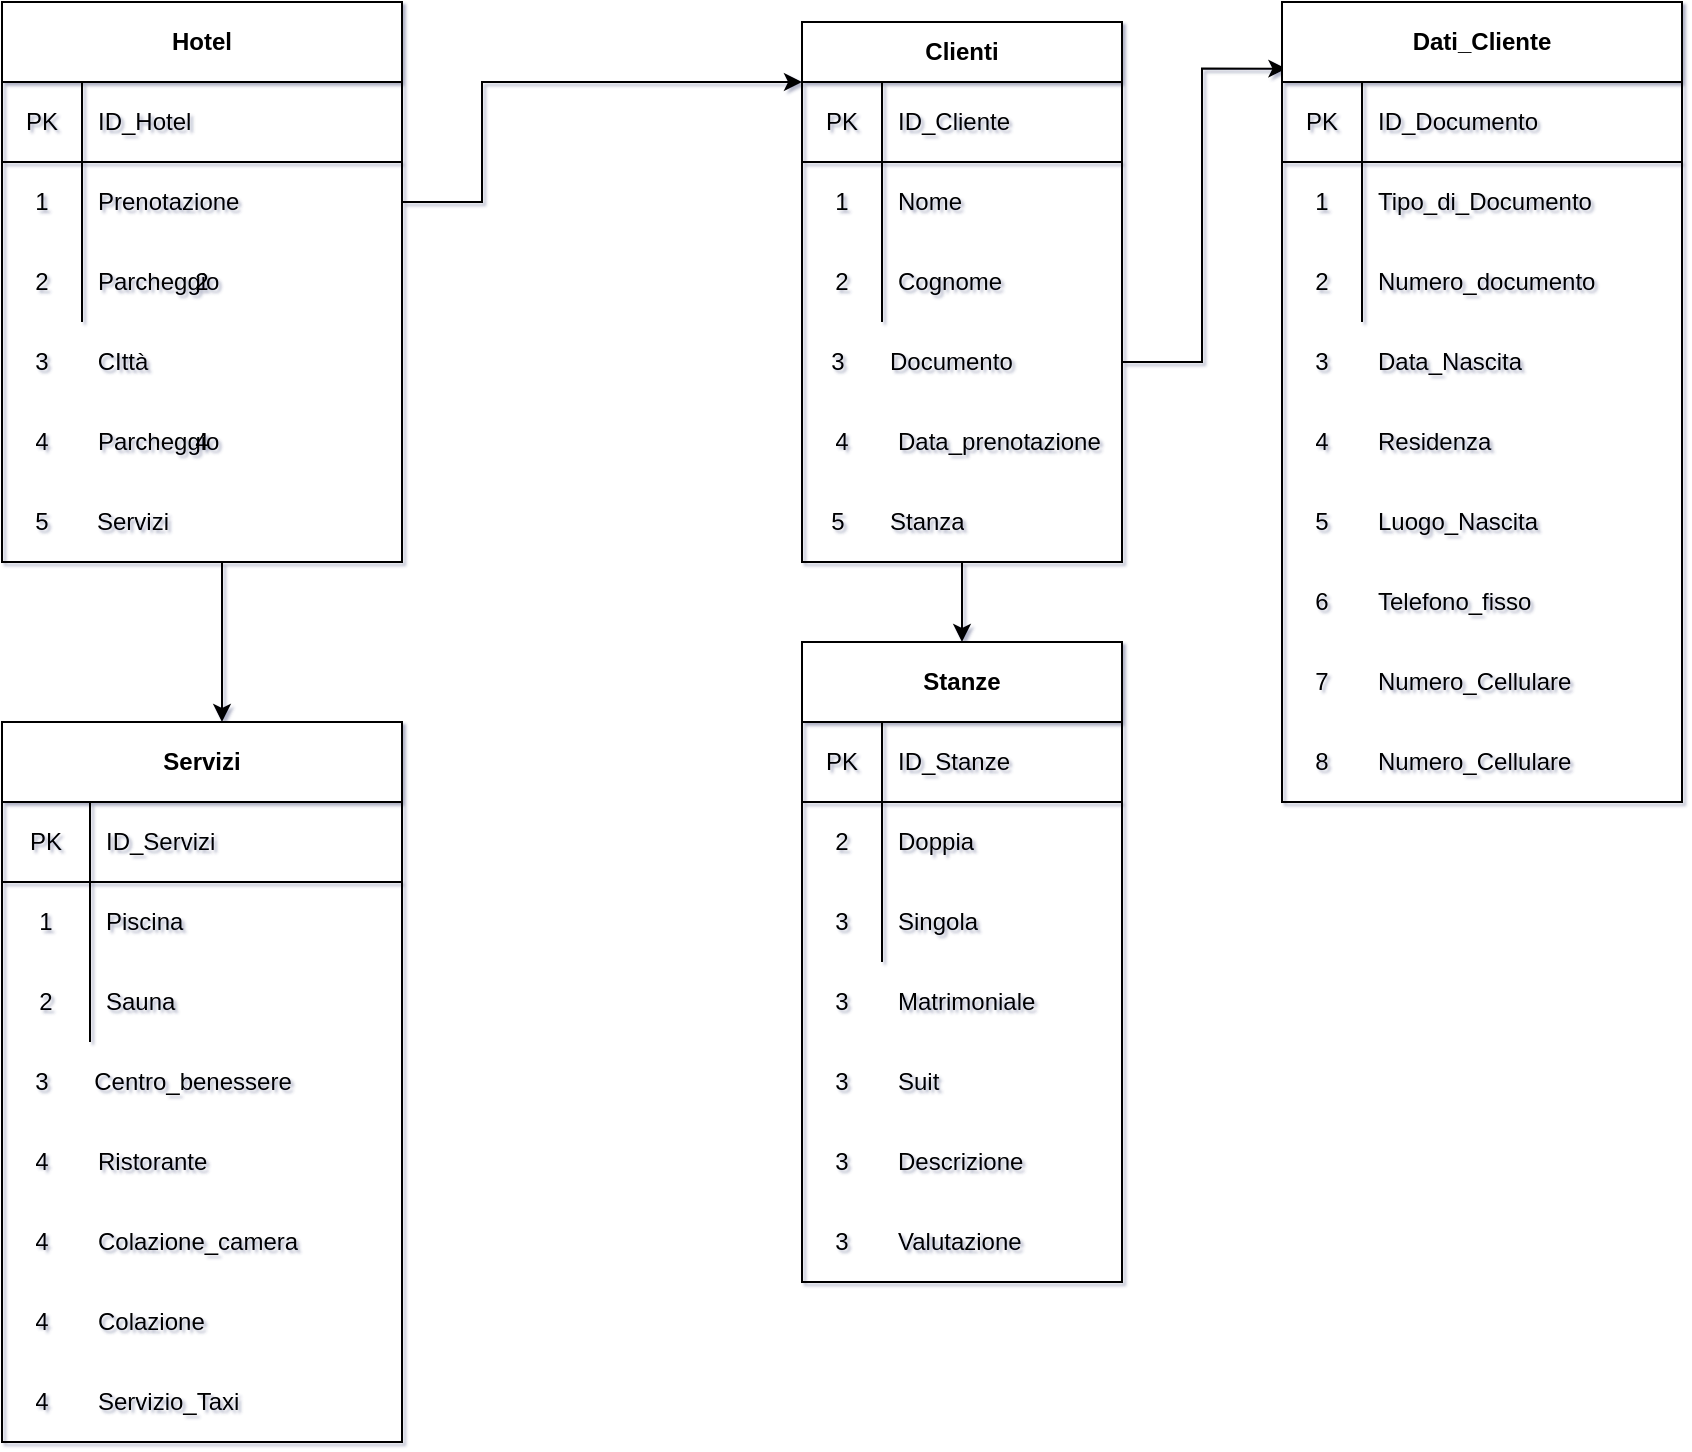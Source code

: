 <mxfile version="13.10.0" type="embed">
    <diagram id="qyWdhq8MdHMTjHfkWMbM" name="Page-1">
        <mxGraphModel dx="734" dy="437" grid="1" gridSize="10" guides="1" tooltips="1" connect="1" arrows="1" fold="1" page="1" pageScale="1" pageWidth="827" pageHeight="1169" background="none" math="0" shadow="1">
            <root>
                <mxCell id="0"/>
                <mxCell id="1" parent="0"/>
                <mxCell id="37" value="" style="shape=partialRectangle;html=1;whiteSpace=wrap;collapsible=0;dropTarget=0;pointerEvents=0;fillColor=none;top=0;left=0;bottom=0;right=0;points=[[0,0.5],[1,0.5]];portConstraint=eastwest;" parent="1" vertex="1">
                    <mxGeometry x="40" y="240" width="200" height="40" as="geometry"/>
                </mxCell>
                <mxCell id="38" value="3" style="shape=partialRectangle;html=1;whiteSpace=wrap;connectable=0;fillColor=none;top=0;left=0;bottom=0;right=0;overflow=hidden;" parent="37" vertex="1">
                    <mxGeometry width="40" height="40" as="geometry"/>
                </mxCell>
                <mxCell id="40" value="" style="shape=partialRectangle;html=1;whiteSpace=wrap;collapsible=0;dropTarget=0;pointerEvents=0;fillColor=none;top=0;left=0;bottom=0;right=0;points=[[0,0.5],[1,0.5]];portConstraint=eastwest;" parent="1" vertex="1">
                    <mxGeometry x="40" y="320" width="200" height="40" as="geometry"/>
                </mxCell>
                <mxCell id="41" value="5" style="shape=partialRectangle;html=1;whiteSpace=wrap;connectable=0;fillColor=none;top=0;left=0;bottom=0;right=0;overflow=hidden;" parent="40" vertex="1">
                    <mxGeometry width="40" height="40" as="geometry"/>
                </mxCell>
                <mxCell id="43" value="" style="shape=partialRectangle;html=1;whiteSpace=wrap;collapsible=0;dropTarget=0;pointerEvents=0;fillColor=none;top=0;left=0;bottom=0;right=0;points=[[0,0.5],[1,0.5]];portConstraint=eastwest;" parent="1" vertex="1">
                    <mxGeometry x="40" y="360" width="200" height="40" as="geometry"/>
                </mxCell>
                <mxCell id="44" value="" style="shape=partialRectangle;html=1;whiteSpace=wrap;connectable=0;fillColor=none;top=0;left=0;bottom=0;right=0;overflow=hidden;" parent="43" vertex="1">
                    <mxGeometry width="40" height="40" as="geometry"/>
                </mxCell>
                <mxCell id="46" value="" style="shape=partialRectangle;html=1;whiteSpace=wrap;collapsible=0;dropTarget=0;pointerEvents=0;fillColor=none;top=0;left=0;bottom=0;right=0;points=[[0,0.5],[1,0.5]];portConstraint=eastwest;" parent="1" vertex="1">
                    <mxGeometry x="40" y="400" width="200" height="40" as="geometry"/>
                </mxCell>
                <mxCell id="47" value="" style="shape=partialRectangle;html=1;whiteSpace=wrap;connectable=0;fillColor=none;top=0;left=0;bottom=0;right=0;overflow=hidden;" parent="46" vertex="1">
                    <mxGeometry width="40" height="40" as="geometry"/>
                </mxCell>
                <mxCell id="49" value="" style="shape=partialRectangle;html=1;whiteSpace=wrap;collapsible=0;dropTarget=0;pointerEvents=0;fillColor=none;top=0;left=0;bottom=0;right=0;points=[[0,0.5],[1,0.5]];portConstraint=eastwest;" parent="1" vertex="1">
                    <mxGeometry x="40" y="520" width="200" height="40" as="geometry"/>
                </mxCell>
                <mxCell id="50" value="" style="shape=partialRectangle;html=1;whiteSpace=wrap;connectable=0;fillColor=none;top=0;left=0;bottom=0;right=0;overflow=hidden;" parent="49" vertex="1">
                    <mxGeometry width="40" height="40" as="geometry"/>
                </mxCell>
                <mxCell id="52" value="" style="shape=partialRectangle;html=1;whiteSpace=wrap;collapsible=0;dropTarget=0;pointerEvents=0;fillColor=none;top=0;left=0;bottom=0;right=0;points=[[0,0.5],[1,0.5]];portConstraint=eastwest;" parent="1" vertex="1">
                    <mxGeometry x="40" y="480" width="200" height="40" as="geometry"/>
                </mxCell>
                <mxCell id="53" value="" style="shape=partialRectangle;html=1;whiteSpace=wrap;connectable=0;fillColor=none;top=0;left=0;bottom=0;right=0;overflow=hidden;" parent="52" vertex="1">
                    <mxGeometry width="40" height="40" as="geometry"/>
                </mxCell>
                <mxCell id="54" value="" style="shape=partialRectangle;html=1;whiteSpace=wrap;connectable=0;fillColor=none;top=0;left=0;bottom=0;right=0;align=left;spacingLeft=6;overflow=hidden;" parent="52" vertex="1">
                    <mxGeometry x="40" width="160" height="40" as="geometry"/>
                </mxCell>
                <mxCell id="55" value="" style="shape=partialRectangle;html=1;whiteSpace=wrap;collapsible=0;dropTarget=0;pointerEvents=0;fillColor=none;top=0;left=0;bottom=0;right=0;points=[[0,0.5],[1,0.5]];portConstraint=eastwest;" parent="1" vertex="1">
                    <mxGeometry x="40" y="440" width="200" height="40" as="geometry"/>
                </mxCell>
                <mxCell id="56" value="" style="shape=partialRectangle;html=1;whiteSpace=wrap;connectable=0;fillColor=none;top=0;left=0;bottom=0;right=0;overflow=hidden;" parent="55" vertex="1">
                    <mxGeometry width="40" height="40" as="geometry"/>
                </mxCell>
                <mxCell id="279" value="Hotel" style="shape=table;html=1;whiteSpace=wrap;startSize=40;container=1;collapsible=0;childLayout=tableLayout;fixedRows=1;rowLines=0;fontStyle=1;align=center;" vertex="1" parent="1">
                    <mxGeometry x="40" y="80" width="200" height="280" as="geometry"/>
                </mxCell>
                <mxCell id="280" value="" style="shape=partialRectangle;html=1;whiteSpace=wrap;collapsible=0;dropTarget=0;pointerEvents=0;fillColor=none;top=0;left=0;bottom=1;right=0;points=[[0,0.5],[1,0.5]];portConstraint=eastwest;" vertex="1" parent="279">
                    <mxGeometry y="40" width="200" height="40" as="geometry"/>
                </mxCell>
                <mxCell id="281" value="PK" style="shape=partialRectangle;html=1;whiteSpace=wrap;connectable=0;fillColor=none;top=0;left=0;bottom=0;right=0;overflow=hidden;" vertex="1" parent="280">
                    <mxGeometry width="40" height="40" as="geometry"/>
                </mxCell>
                <mxCell id="282" value="ID_Hotel" style="shape=partialRectangle;html=1;whiteSpace=wrap;connectable=0;fillColor=none;top=0;left=0;bottom=0;right=0;align=left;spacingLeft=6;overflow=hidden;" vertex="1" parent="280">
                    <mxGeometry x="40" width="160" height="40" as="geometry"/>
                </mxCell>
                <mxCell id="283" value="" style="shape=partialRectangle;html=1;whiteSpace=wrap;collapsible=0;dropTarget=0;pointerEvents=0;fillColor=none;top=0;left=0;bottom=0;right=0;points=[[0,0.5],[1,0.5]];portConstraint=eastwest;" vertex="1" parent="279">
                    <mxGeometry y="80" width="200" height="40" as="geometry"/>
                </mxCell>
                <mxCell id="284" value="1" style="shape=partialRectangle;html=1;whiteSpace=wrap;connectable=0;fillColor=none;top=0;left=0;bottom=0;right=0;overflow=hidden;" vertex="1" parent="283">
                    <mxGeometry width="40" height="40" as="geometry"/>
                </mxCell>
                <mxCell id="285" value="Prenotazione" style="shape=partialRectangle;html=1;whiteSpace=wrap;connectable=0;fillColor=none;top=0;left=0;bottom=0;right=0;align=left;spacingLeft=6;overflow=hidden;" vertex="1" parent="283">
                    <mxGeometry x="40" width="160" height="40" as="geometry"/>
                </mxCell>
                <mxCell id="286" value="" style="shape=partialRectangle;html=1;whiteSpace=wrap;collapsible=0;dropTarget=0;pointerEvents=0;fillColor=none;top=0;left=0;bottom=0;right=0;points=[[0,0.5],[1,0.5]];portConstraint=eastwest;" vertex="1" parent="279">
                    <mxGeometry y="120" width="200" height="40" as="geometry"/>
                </mxCell>
                <mxCell id="287" value="" style="shape=partialRectangle;html=1;whiteSpace=wrap;connectable=0;fillColor=none;top=0;left=0;bottom=0;right=0;overflow=hidden;" vertex="1" parent="286">
                    <mxGeometry width="40" height="40" as="geometry"/>
                </mxCell>
                <mxCell id="288" value="" style="shape=partialRectangle;html=1;whiteSpace=wrap;connectable=0;fillColor=none;top=0;left=0;bottom=0;right=0;align=left;spacingLeft=6;overflow=hidden;" vertex="1" parent="286">
                    <mxGeometry x="40" width="160" height="40" as="geometry"/>
                </mxCell>
                <mxCell id="291" value="2" style="shape=partialRectangle;html=1;whiteSpace=wrap;collapsible=0;dropTarget=0;pointerEvents=0;fillColor=none;top=0;left=0;bottom=0;right=0;points=[[0,0.5],[1,0.5]];portConstraint=eastwest;" vertex="1" parent="1">
                    <mxGeometry x="40" y="200" width="200" height="40" as="geometry"/>
                </mxCell>
                <mxCell id="292" value="2" style="shape=partialRectangle;html=1;whiteSpace=wrap;connectable=0;fillColor=none;top=0;left=0;bottom=0;right=0;overflow=hidden;" vertex="1" parent="291">
                    <mxGeometry width="40" height="40" as="geometry"/>
                </mxCell>
                <mxCell id="293" value="Parcheggio" style="shape=partialRectangle;html=1;whiteSpace=wrap;connectable=0;fillColor=none;top=0;left=0;bottom=0;right=0;align=left;spacingLeft=6;overflow=hidden;" vertex="1" parent="291">
                    <mxGeometry x="40" width="160" height="40" as="geometry"/>
                </mxCell>
                <mxCell id="294" value="CIttà" style="text;html=1;align=center;verticalAlign=middle;resizable=0;points=[];autosize=1;" vertex="1" parent="1">
                    <mxGeometry x="80" y="250" width="40" height="20" as="geometry"/>
                </mxCell>
                <mxCell id="299" style="edgeStyle=orthogonalEdgeStyle;rounded=0;orthogonalLoop=1;jettySize=auto;html=1;exitX=1;exitY=0.5;exitDx=0;exitDy=0;" edge="1" parent="1" source="283">
                    <mxGeometry relative="1" as="geometry">
                        <mxPoint x="440" y="120" as="targetPoint"/>
                        <Array as="points">
                            <mxPoint x="280" y="180"/>
                            <mxPoint x="280" y="120"/>
                            <mxPoint x="440" y="120"/>
                        </Array>
                    </mxGeometry>
                </mxCell>
                <mxCell id="320" style="edgeStyle=orthogonalEdgeStyle;rounded=0;orthogonalLoop=1;jettySize=auto;html=1;" edge="1" parent="1" source="300" target="321">
                    <mxGeometry relative="1" as="geometry">
                        <mxPoint x="530" y="440" as="targetPoint"/>
                        <Array as="points">
                            <mxPoint x="520" y="390"/>
                            <mxPoint x="520" y="390"/>
                        </Array>
                    </mxGeometry>
                </mxCell>
                <mxCell id="300" value="Clienti" style="shape=table;html=1;whiteSpace=wrap;startSize=30;container=1;collapsible=0;childLayout=tableLayout;fixedRows=1;rowLines=0;fontStyle=1;align=center;" vertex="1" parent="1">
                    <mxGeometry x="440" y="90" width="160" height="270" as="geometry"/>
                </mxCell>
                <mxCell id="301" value="" style="shape=partialRectangle;html=1;whiteSpace=wrap;collapsible=0;dropTarget=0;pointerEvents=0;fillColor=none;top=0;left=0;bottom=1;right=0;points=[[0,0.5],[1,0.5]];portConstraint=eastwest;" vertex="1" parent="300">
                    <mxGeometry y="30" width="160" height="40" as="geometry"/>
                </mxCell>
                <mxCell id="302" value="PK" style="shape=partialRectangle;html=1;whiteSpace=wrap;connectable=0;fillColor=none;top=0;left=0;bottom=0;right=0;overflow=hidden;" vertex="1" parent="301">
                    <mxGeometry width="40" height="40" as="geometry"/>
                </mxCell>
                <mxCell id="303" value="ID_Cliente" style="shape=partialRectangle;html=1;whiteSpace=wrap;connectable=0;fillColor=none;top=0;left=0;bottom=0;right=0;align=left;spacingLeft=6;overflow=hidden;" vertex="1" parent="301">
                    <mxGeometry x="40" width="120" height="40" as="geometry"/>
                </mxCell>
                <mxCell id="304" value="" style="shape=partialRectangle;html=1;whiteSpace=wrap;collapsible=0;dropTarget=0;pointerEvents=0;fillColor=none;top=0;left=0;bottom=0;right=0;points=[[0,0.5],[1,0.5]];portConstraint=eastwest;" vertex="1" parent="300">
                    <mxGeometry y="70" width="160" height="40" as="geometry"/>
                </mxCell>
                <mxCell id="305" value="1" style="shape=partialRectangle;html=1;whiteSpace=wrap;connectable=0;fillColor=none;top=0;left=0;bottom=0;right=0;overflow=hidden;" vertex="1" parent="304">
                    <mxGeometry width="40" height="40" as="geometry"/>
                </mxCell>
                <mxCell id="306" value="Nome" style="shape=partialRectangle;html=1;whiteSpace=wrap;connectable=0;fillColor=none;top=0;left=0;bottom=0;right=0;align=left;spacingLeft=6;overflow=hidden;" vertex="1" parent="304">
                    <mxGeometry x="40" width="120" height="40" as="geometry"/>
                </mxCell>
                <mxCell id="307" value="" style="shape=partialRectangle;html=1;whiteSpace=wrap;collapsible=0;dropTarget=0;pointerEvents=0;fillColor=none;top=0;left=0;bottom=0;right=0;points=[[0,0.5],[1,0.5]];portConstraint=eastwest;" vertex="1" parent="300">
                    <mxGeometry y="110" width="160" height="40" as="geometry"/>
                </mxCell>
                <mxCell id="308" value="2" style="shape=partialRectangle;html=1;whiteSpace=wrap;connectable=0;fillColor=none;top=0;left=0;bottom=0;right=0;overflow=hidden;" vertex="1" parent="307">
                    <mxGeometry width="40" height="40" as="geometry"/>
                </mxCell>
                <mxCell id="309" value="Cognome" style="shape=partialRectangle;html=1;whiteSpace=wrap;connectable=0;fillColor=none;top=0;left=0;bottom=0;right=0;align=left;spacingLeft=6;overflow=hidden;" vertex="1" parent="307">
                    <mxGeometry x="40" width="120" height="40" as="geometry"/>
                </mxCell>
                <mxCell id="314" value="" style="shape=partialRectangle;html=1;whiteSpace=wrap;collapsible=0;dropTarget=0;pointerEvents=0;fillColor=none;top=0;left=0;bottom=0;right=0;points=[[0,0.5],[1,0.5]];portConstraint=eastwest;" vertex="1" parent="1">
                    <mxGeometry x="440" y="320" width="160" height="40" as="geometry"/>
                </mxCell>
                <mxCell id="315" value="5" style="shape=partialRectangle;html=1;whiteSpace=wrap;connectable=0;fillColor=none;top=0;left=0;bottom=0;right=0;overflow=hidden;" vertex="1" parent="314">
                    <mxGeometry width="35.556" height="40" as="geometry"/>
                </mxCell>
                <mxCell id="316" value="Stanza" style="shape=partialRectangle;html=1;whiteSpace=wrap;connectable=0;fillColor=none;top=0;left=0;bottom=0;right=0;align=left;spacingLeft=6;overflow=hidden;" vertex="1" parent="314">
                    <mxGeometry x="35.556" width="124.444" height="40" as="geometry"/>
                </mxCell>
                <mxCell id="398" style="edgeStyle=orthogonalEdgeStyle;rounded=0;orthogonalLoop=1;jettySize=auto;html=1;entryX=0.011;entryY=-0.167;entryDx=0;entryDy=0;entryPerimeter=0;" edge="1" parent="1" source="317" target="400">
                    <mxGeometry relative="1" as="geometry">
                        <mxPoint x="640" y="110" as="targetPoint"/>
                    </mxGeometry>
                </mxCell>
                <mxCell id="317" value="" style="shape=partialRectangle;html=1;whiteSpace=wrap;collapsible=0;dropTarget=0;pointerEvents=0;fillColor=none;top=0;left=0;bottom=0;right=0;points=[[0,0.5],[1,0.5]];portConstraint=eastwest;" vertex="1" parent="1">
                    <mxGeometry x="440" y="240" width="160" height="40" as="geometry"/>
                </mxCell>
                <mxCell id="318" value="3" style="shape=partialRectangle;html=1;whiteSpace=wrap;connectable=0;fillColor=none;top=0;left=0;bottom=0;right=0;overflow=hidden;" vertex="1" parent="317">
                    <mxGeometry width="35.556" height="40" as="geometry"/>
                </mxCell>
                <mxCell id="319" value="Documento" style="shape=partialRectangle;html=1;whiteSpace=wrap;connectable=0;fillColor=none;top=0;left=0;bottom=0;right=0;align=left;spacingLeft=6;overflow=hidden;" vertex="1" parent="317">
                    <mxGeometry x="35.556" width="124.444" height="40" as="geometry"/>
                </mxCell>
                <mxCell id="321" value="Stanze" style="shape=table;html=1;whiteSpace=wrap;startSize=40;container=1;collapsible=0;childLayout=tableLayout;fixedRows=1;rowLines=0;fontStyle=1;align=center;" vertex="1" parent="1">
                    <mxGeometry x="440" y="400" width="160" height="320" as="geometry"/>
                </mxCell>
                <mxCell id="322" value="" style="shape=partialRectangle;html=1;whiteSpace=wrap;collapsible=0;dropTarget=0;pointerEvents=0;fillColor=none;top=0;left=0;bottom=1;right=0;points=[[0,0.5],[1,0.5]];portConstraint=eastwest;" vertex="1" parent="321">
                    <mxGeometry y="40" width="160" height="40" as="geometry"/>
                </mxCell>
                <mxCell id="323" value="PK" style="shape=partialRectangle;html=1;whiteSpace=wrap;connectable=0;fillColor=none;top=0;left=0;bottom=0;right=0;overflow=hidden;" vertex="1" parent="322">
                    <mxGeometry width="40" height="40" as="geometry"/>
                </mxCell>
                <mxCell id="324" value="ID_Stanze" style="shape=partialRectangle;html=1;whiteSpace=wrap;connectable=0;fillColor=none;top=0;left=0;bottom=0;right=0;align=left;spacingLeft=6;overflow=hidden;" vertex="1" parent="322">
                    <mxGeometry x="40" width="120" height="40" as="geometry"/>
                </mxCell>
                <mxCell id="325" value="" style="shape=partialRectangle;html=1;whiteSpace=wrap;collapsible=0;dropTarget=0;pointerEvents=0;fillColor=none;top=0;left=0;bottom=0;right=0;points=[[0,0.5],[1,0.5]];portConstraint=eastwest;" vertex="1" parent="321">
                    <mxGeometry y="80" width="160" height="40" as="geometry"/>
                </mxCell>
                <mxCell id="326" value="2" style="shape=partialRectangle;html=1;whiteSpace=wrap;connectable=0;fillColor=none;top=0;left=0;bottom=0;right=0;overflow=hidden;" vertex="1" parent="325">
                    <mxGeometry width="40" height="40" as="geometry"/>
                </mxCell>
                <mxCell id="327" value="Doppia" style="shape=partialRectangle;html=1;whiteSpace=wrap;connectable=0;fillColor=none;top=0;left=0;bottom=0;right=0;align=left;spacingLeft=6;overflow=hidden;" vertex="1" parent="325">
                    <mxGeometry x="40" width="120" height="40" as="geometry"/>
                </mxCell>
                <mxCell id="328" value="" style="shape=partialRectangle;html=1;whiteSpace=wrap;collapsible=0;dropTarget=0;pointerEvents=0;fillColor=none;top=0;left=0;bottom=0;right=0;points=[[0,0.5],[1,0.5]];portConstraint=eastwest;" vertex="1" parent="321">
                    <mxGeometry y="120" width="160" height="40" as="geometry"/>
                </mxCell>
                <mxCell id="329" value="3" style="shape=partialRectangle;html=1;whiteSpace=wrap;connectable=0;fillColor=none;top=0;left=0;bottom=0;right=0;overflow=hidden;" vertex="1" parent="328">
                    <mxGeometry width="40" height="40" as="geometry"/>
                </mxCell>
                <mxCell id="330" value="Singola" style="shape=partialRectangle;html=1;whiteSpace=wrap;connectable=0;fillColor=none;top=0;left=0;bottom=0;right=0;align=left;spacingLeft=6;overflow=hidden;" vertex="1" parent="328">
                    <mxGeometry x="40" width="120" height="40" as="geometry"/>
                </mxCell>
                <mxCell id="331" value="" style="shape=partialRectangle;html=1;whiteSpace=wrap;collapsible=0;dropTarget=0;pointerEvents=0;fillColor=none;top=0;left=0;bottom=0;right=0;points=[[0,0.5],[1,0.5]];portConstraint=eastwest;" vertex="1" parent="1">
                    <mxGeometry x="440" y="280" width="160" height="40" as="geometry"/>
                </mxCell>
                <mxCell id="332" value="4" style="shape=partialRectangle;html=1;whiteSpace=wrap;connectable=0;fillColor=none;top=0;left=0;bottom=0;right=0;overflow=hidden;" vertex="1" parent="331">
                    <mxGeometry width="40" height="40" as="geometry"/>
                </mxCell>
                <mxCell id="333" value="Data_prenotazione" style="shape=partialRectangle;html=1;whiteSpace=wrap;connectable=0;fillColor=none;top=0;left=0;bottom=0;right=0;align=left;spacingLeft=6;overflow=hidden;" vertex="1" parent="331">
                    <mxGeometry x="40" width="120" height="40" as="geometry"/>
                </mxCell>
                <mxCell id="335" value="" style="shape=partialRectangle;html=1;whiteSpace=wrap;collapsible=0;dropTarget=0;pointerEvents=0;fillColor=none;top=0;left=0;bottom=0;right=0;points=[[0,0.5],[1,0.5]];portConstraint=eastwest;" vertex="1" parent="1">
                    <mxGeometry x="440" y="680" width="160" height="40" as="geometry"/>
                </mxCell>
                <mxCell id="336" value="3" style="shape=partialRectangle;html=1;whiteSpace=wrap;connectable=0;fillColor=none;top=0;left=0;bottom=0;right=0;overflow=hidden;" vertex="1" parent="335">
                    <mxGeometry width="40" height="40" as="geometry"/>
                </mxCell>
                <mxCell id="337" value="Valutazione" style="shape=partialRectangle;html=1;whiteSpace=wrap;connectable=0;fillColor=none;top=0;left=0;bottom=0;right=0;align=left;spacingLeft=6;overflow=hidden;" vertex="1" parent="335">
                    <mxGeometry x="40" width="120" height="40" as="geometry"/>
                </mxCell>
                <mxCell id="338" value="" style="shape=partialRectangle;html=1;whiteSpace=wrap;collapsible=0;dropTarget=0;pointerEvents=0;fillColor=none;top=0;left=0;bottom=0;right=0;points=[[0,0.5],[1,0.5]];portConstraint=eastwest;" vertex="1" parent="1">
                    <mxGeometry x="440" y="640" width="160" height="40" as="geometry"/>
                </mxCell>
                <mxCell id="339" value="3" style="shape=partialRectangle;html=1;whiteSpace=wrap;connectable=0;fillColor=none;top=0;left=0;bottom=0;right=0;overflow=hidden;" vertex="1" parent="338">
                    <mxGeometry width="40" height="40" as="geometry"/>
                </mxCell>
                <mxCell id="340" value="Descrizione" style="shape=partialRectangle;html=1;whiteSpace=wrap;connectable=0;fillColor=none;top=0;left=0;bottom=0;right=0;align=left;spacingLeft=6;overflow=hidden;" vertex="1" parent="338">
                    <mxGeometry x="40" width="120" height="40" as="geometry"/>
                </mxCell>
                <mxCell id="341" value="" style="shape=partialRectangle;html=1;whiteSpace=wrap;collapsible=0;dropTarget=0;pointerEvents=0;fillColor=none;top=0;left=0;bottom=0;right=0;points=[[0,0.5],[1,0.5]];portConstraint=eastwest;" vertex="1" parent="1">
                    <mxGeometry x="440" y="600" width="160" height="40" as="geometry"/>
                </mxCell>
                <mxCell id="342" value="3" style="shape=partialRectangle;html=1;whiteSpace=wrap;connectable=0;fillColor=none;top=0;left=0;bottom=0;right=0;overflow=hidden;" vertex="1" parent="341">
                    <mxGeometry width="40" height="40" as="geometry"/>
                </mxCell>
                <mxCell id="343" value="Suit" style="shape=partialRectangle;html=1;whiteSpace=wrap;connectable=0;fillColor=none;top=0;left=0;bottom=0;right=0;align=left;spacingLeft=6;overflow=hidden;" vertex="1" parent="341">
                    <mxGeometry x="40" width="120" height="40" as="geometry"/>
                </mxCell>
                <mxCell id="344" value="" style="shape=partialRectangle;html=1;whiteSpace=wrap;collapsible=0;dropTarget=0;pointerEvents=0;fillColor=none;top=0;left=0;bottom=0;right=0;points=[[0,0.5],[1,0.5]];portConstraint=eastwest;" vertex="1" parent="1">
                    <mxGeometry x="440" y="560" width="160" height="40" as="geometry"/>
                </mxCell>
                <mxCell id="345" value="3" style="shape=partialRectangle;html=1;whiteSpace=wrap;connectable=0;fillColor=none;top=0;left=0;bottom=0;right=0;overflow=hidden;" vertex="1" parent="344">
                    <mxGeometry width="40" height="40" as="geometry"/>
                </mxCell>
                <mxCell id="346" value="Matrimoniale" style="shape=partialRectangle;html=1;whiteSpace=wrap;connectable=0;fillColor=none;top=0;left=0;bottom=0;right=0;align=left;spacingLeft=6;overflow=hidden;" vertex="1" parent="344">
                    <mxGeometry x="40" width="120" height="40" as="geometry"/>
                </mxCell>
                <mxCell id="347" value="4" style="shape=partialRectangle;html=1;whiteSpace=wrap;collapsible=0;dropTarget=0;pointerEvents=0;fillColor=none;top=0;left=0;bottom=0;right=0;points=[[0,0.5],[1,0.5]];portConstraint=eastwest;" vertex="1" parent="1">
                    <mxGeometry x="40" y="280" width="200" height="40" as="geometry"/>
                </mxCell>
                <mxCell id="348" value="4" style="shape=partialRectangle;html=1;whiteSpace=wrap;connectable=0;fillColor=none;top=0;left=0;bottom=0;right=0;overflow=hidden;" vertex="1" parent="347">
                    <mxGeometry width="40" height="40" as="geometry"/>
                </mxCell>
                <mxCell id="349" value="Parcheggio" style="shape=partialRectangle;html=1;whiteSpace=wrap;connectable=0;fillColor=none;top=0;left=0;bottom=0;right=0;align=left;spacingLeft=6;overflow=hidden;" vertex="1" parent="347">
                    <mxGeometry x="40" width="160" height="40" as="geometry"/>
                </mxCell>
                <mxCell id="357" value="Servizi" style="text;html=1;align=center;verticalAlign=middle;resizable=0;points=[];autosize=1;" vertex="1" parent="1">
                    <mxGeometry x="80" y="330" width="50" height="20" as="geometry"/>
                </mxCell>
                <mxCell id="358" value="" style="endArrow=classic;html=1;" edge="1" parent="1">
                    <mxGeometry width="50" height="50" relative="1" as="geometry">
                        <mxPoint x="150" y="360" as="sourcePoint"/>
                        <mxPoint x="150" y="440" as="targetPoint"/>
                        <Array as="points">
                            <mxPoint x="150" y="400"/>
                        </Array>
                    </mxGeometry>
                </mxCell>
                <mxCell id="359" value="Servizi" style="shape=table;html=1;whiteSpace=wrap;startSize=40;container=1;collapsible=0;childLayout=tableLayout;fixedRows=1;rowLines=0;fontStyle=1;align=center;" vertex="1" parent="1">
                    <mxGeometry x="40" y="440" width="200" height="360" as="geometry"/>
                </mxCell>
                <mxCell id="360" value="" style="shape=partialRectangle;html=1;whiteSpace=wrap;collapsible=0;dropTarget=0;pointerEvents=0;fillColor=none;top=0;left=0;bottom=1;right=0;points=[[0,0.5],[1,0.5]];portConstraint=eastwest;" vertex="1" parent="359">
                    <mxGeometry y="40" width="200" height="40" as="geometry"/>
                </mxCell>
                <mxCell id="361" value="PK" style="shape=partialRectangle;html=1;whiteSpace=wrap;connectable=0;fillColor=none;top=0;left=0;bottom=0;right=0;overflow=hidden;" vertex="1" parent="360">
                    <mxGeometry width="44" height="40" as="geometry"/>
                </mxCell>
                <mxCell id="362" value="ID_Servizi" style="shape=partialRectangle;html=1;whiteSpace=wrap;connectable=0;fillColor=none;top=0;left=0;bottom=0;right=0;align=left;spacingLeft=6;overflow=hidden;" vertex="1" parent="360">
                    <mxGeometry x="44" width="156" height="40" as="geometry"/>
                </mxCell>
                <mxCell id="363" value="" style="shape=partialRectangle;html=1;whiteSpace=wrap;collapsible=0;dropTarget=0;pointerEvents=0;fillColor=none;top=0;left=0;bottom=0;right=0;points=[[0,0.5],[1,0.5]];portConstraint=eastwest;" vertex="1" parent="359">
                    <mxGeometry y="80" width="200" height="40" as="geometry"/>
                </mxCell>
                <mxCell id="364" value="1" style="shape=partialRectangle;html=1;whiteSpace=wrap;connectable=0;fillColor=none;top=0;left=0;bottom=0;right=0;overflow=hidden;" vertex="1" parent="363">
                    <mxGeometry width="44" height="40" as="geometry"/>
                </mxCell>
                <mxCell id="365" value="Piscina" style="shape=partialRectangle;html=1;whiteSpace=wrap;connectable=0;fillColor=none;top=0;left=0;bottom=0;right=0;align=left;spacingLeft=6;overflow=hidden;" vertex="1" parent="363">
                    <mxGeometry x="44" width="156" height="40" as="geometry"/>
                </mxCell>
                <mxCell id="366" value="" style="shape=partialRectangle;html=1;whiteSpace=wrap;collapsible=0;dropTarget=0;pointerEvents=0;fillColor=none;top=0;left=0;bottom=0;right=0;points=[[0,0.5],[1,0.5]];portConstraint=eastwest;" vertex="1" parent="359">
                    <mxGeometry y="120" width="200" height="40" as="geometry"/>
                </mxCell>
                <mxCell id="367" value="2" style="shape=partialRectangle;html=1;whiteSpace=wrap;connectable=0;fillColor=none;top=0;left=0;bottom=0;right=0;overflow=hidden;" vertex="1" parent="366">
                    <mxGeometry width="44" height="40" as="geometry"/>
                </mxCell>
                <mxCell id="368" value="Sauna" style="shape=partialRectangle;html=1;whiteSpace=wrap;connectable=0;fillColor=none;top=0;left=0;bottom=0;right=0;align=left;spacingLeft=6;overflow=hidden;" vertex="1" parent="366">
                    <mxGeometry x="44" width="156" height="40" as="geometry"/>
                </mxCell>
                <mxCell id="369" value="" style="shape=partialRectangle;html=1;whiteSpace=wrap;collapsible=0;dropTarget=0;pointerEvents=0;fillColor=none;top=0;left=0;bottom=0;right=0;points=[[0,0.5],[1,0.5]];portConstraint=eastwest;" vertex="1" parent="1">
                    <mxGeometry x="40" y="600" width="180" height="40" as="geometry"/>
                </mxCell>
                <mxCell id="370" value="3" style="shape=partialRectangle;html=1;whiteSpace=wrap;connectable=0;fillColor=none;top=0;left=0;bottom=0;right=0;overflow=hidden;" vertex="1" parent="369">
                    <mxGeometry width="40" height="40" as="geometry"/>
                </mxCell>
                <mxCell id="372" value="" style="shape=partialRectangle;html=1;whiteSpace=wrap;collapsible=0;dropTarget=0;pointerEvents=0;fillColor=none;top=0;left=0;bottom=0;right=0;points=[[0,0.5],[1,0.5]];portConstraint=eastwest;" vertex="1" parent="1">
                    <mxGeometry x="40" y="640" width="180" height="40" as="geometry"/>
                </mxCell>
                <mxCell id="373" value="4" style="shape=partialRectangle;html=1;whiteSpace=wrap;connectable=0;fillColor=none;top=0;left=0;bottom=0;right=0;overflow=hidden;" vertex="1" parent="372">
                    <mxGeometry width="40" height="40" as="geometry"/>
                </mxCell>
                <mxCell id="374" value="Ristorante" style="shape=partialRectangle;html=1;whiteSpace=wrap;connectable=0;fillColor=none;top=0;left=0;bottom=0;right=0;align=left;spacingLeft=6;overflow=hidden;" vertex="1" parent="372">
                    <mxGeometry x="40" width="140" height="40" as="geometry"/>
                </mxCell>
                <mxCell id="375" value="" style="shape=partialRectangle;html=1;whiteSpace=wrap;collapsible=0;dropTarget=0;pointerEvents=0;fillColor=none;top=0;left=0;bottom=0;right=0;points=[[0,0.5],[1,0.5]];portConstraint=eastwest;" vertex="1" parent="1">
                    <mxGeometry x="40" y="680" width="180" height="40" as="geometry"/>
                </mxCell>
                <mxCell id="376" value="4" style="shape=partialRectangle;html=1;whiteSpace=wrap;connectable=0;fillColor=none;top=0;left=0;bottom=0;right=0;overflow=hidden;" vertex="1" parent="375">
                    <mxGeometry width="40" height="40" as="geometry"/>
                </mxCell>
                <mxCell id="377" value="Colazione_camera" style="shape=partialRectangle;html=1;whiteSpace=wrap;connectable=0;fillColor=none;top=0;left=0;bottom=0;right=0;align=left;spacingLeft=6;overflow=hidden;" vertex="1" parent="375">
                    <mxGeometry x="40" width="140" height="40" as="geometry"/>
                </mxCell>
                <mxCell id="378" value="" style="shape=partialRectangle;html=1;whiteSpace=wrap;collapsible=0;dropTarget=0;pointerEvents=0;fillColor=none;top=0;left=0;bottom=0;right=0;points=[[0,0.5],[1,0.5]];portConstraint=eastwest;" vertex="1" parent="1">
                    <mxGeometry x="40" y="720" width="180" height="40" as="geometry"/>
                </mxCell>
                <mxCell id="379" value="4" style="shape=partialRectangle;html=1;whiteSpace=wrap;connectable=0;fillColor=none;top=0;left=0;bottom=0;right=0;overflow=hidden;" vertex="1" parent="378">
                    <mxGeometry width="40" height="40" as="geometry"/>
                </mxCell>
                <mxCell id="380" value="Colazione" style="shape=partialRectangle;html=1;whiteSpace=wrap;connectable=0;fillColor=none;top=0;left=0;bottom=0;right=0;align=left;spacingLeft=6;overflow=hidden;" vertex="1" parent="378">
                    <mxGeometry x="40" width="140" height="40" as="geometry"/>
                </mxCell>
                <mxCell id="381" value="" style="shape=partialRectangle;html=1;whiteSpace=wrap;collapsible=0;dropTarget=0;pointerEvents=0;fillColor=none;top=0;left=0;bottom=0;right=0;points=[[0,0.5],[1,0.5]];portConstraint=eastwest;" vertex="1" parent="1">
                    <mxGeometry x="40" y="760" width="180" height="40" as="geometry"/>
                </mxCell>
                <mxCell id="382" value="4" style="shape=partialRectangle;html=1;whiteSpace=wrap;connectable=0;fillColor=none;top=0;left=0;bottom=0;right=0;overflow=hidden;" vertex="1" parent="381">
                    <mxGeometry width="40" height="40" as="geometry"/>
                </mxCell>
                <mxCell id="383" value="Servizio_Taxi" style="shape=partialRectangle;html=1;whiteSpace=wrap;connectable=0;fillColor=none;top=0;left=0;bottom=0;right=0;align=left;spacingLeft=6;overflow=hidden;" vertex="1" parent="381">
                    <mxGeometry x="40" width="140" height="40" as="geometry"/>
                </mxCell>
                <mxCell id="385" value="Centro_benessere" style="text;html=1;align=center;verticalAlign=middle;resizable=0;points=[];autosize=1;" vertex="1" parent="1">
                    <mxGeometry x="80" y="610" width="110" height="20" as="geometry"/>
                </mxCell>
                <mxCell id="399" value="Dati_Cliente" style="shape=table;html=1;whiteSpace=wrap;startSize=40;container=1;collapsible=0;childLayout=tableLayout;fixedRows=1;rowLines=0;fontStyle=1;align=center;" vertex="1" parent="1">
                    <mxGeometry x="680" y="80" width="200" height="400" as="geometry"/>
                </mxCell>
                <mxCell id="400" value="" style="shape=partialRectangle;html=1;whiteSpace=wrap;collapsible=0;dropTarget=0;pointerEvents=0;fillColor=none;top=0;left=0;bottom=1;right=0;points=[[0,0.5],[1,0.5]];portConstraint=eastwest;" vertex="1" parent="399">
                    <mxGeometry y="40" width="200" height="40" as="geometry"/>
                </mxCell>
                <mxCell id="401" value="PK" style="shape=partialRectangle;html=1;whiteSpace=wrap;connectable=0;fillColor=none;top=0;left=0;bottom=0;right=0;overflow=hidden;" vertex="1" parent="400">
                    <mxGeometry width="40" height="40" as="geometry"/>
                </mxCell>
                <mxCell id="402" value="ID_Documento" style="shape=partialRectangle;html=1;whiteSpace=wrap;connectable=0;fillColor=none;top=0;left=0;bottom=0;right=0;align=left;spacingLeft=6;overflow=hidden;" vertex="1" parent="400">
                    <mxGeometry x="40" width="160" height="40" as="geometry"/>
                </mxCell>
                <mxCell id="403" value="" style="shape=partialRectangle;html=1;whiteSpace=wrap;collapsible=0;dropTarget=0;pointerEvents=0;fillColor=none;top=0;left=0;bottom=0;right=0;points=[[0,0.5],[1,0.5]];portConstraint=eastwest;" vertex="1" parent="399">
                    <mxGeometry y="80" width="200" height="40" as="geometry"/>
                </mxCell>
                <mxCell id="404" value="1" style="shape=partialRectangle;html=1;whiteSpace=wrap;connectable=0;fillColor=none;top=0;left=0;bottom=0;right=0;overflow=hidden;" vertex="1" parent="403">
                    <mxGeometry width="40" height="40" as="geometry"/>
                </mxCell>
                <mxCell id="405" value="Tipo_di_Documento" style="shape=partialRectangle;html=1;whiteSpace=wrap;connectable=0;fillColor=none;top=0;left=0;bottom=0;right=0;align=left;spacingLeft=6;overflow=hidden;" vertex="1" parent="403">
                    <mxGeometry x="40" width="160" height="40" as="geometry"/>
                </mxCell>
                <mxCell id="406" value="" style="shape=partialRectangle;html=1;whiteSpace=wrap;collapsible=0;dropTarget=0;pointerEvents=0;fillColor=none;top=0;left=0;bottom=0;right=0;points=[[0,0.5],[1,0.5]];portConstraint=eastwest;" vertex="1" parent="399">
                    <mxGeometry y="120" width="200" height="40" as="geometry"/>
                </mxCell>
                <mxCell id="407" value="2" style="shape=partialRectangle;html=1;whiteSpace=wrap;connectable=0;fillColor=none;top=0;left=0;bottom=0;right=0;overflow=hidden;" vertex="1" parent="406">
                    <mxGeometry width="40" height="40" as="geometry"/>
                </mxCell>
                <mxCell id="408" value="Numero_documento" style="shape=partialRectangle;html=1;whiteSpace=wrap;connectable=0;fillColor=none;top=0;left=0;bottom=0;right=0;align=left;spacingLeft=6;overflow=hidden;" vertex="1" parent="406">
                    <mxGeometry x="40" width="160" height="40" as="geometry"/>
                </mxCell>
                <mxCell id="409" value="" style="shape=partialRectangle;html=1;whiteSpace=wrap;collapsible=0;dropTarget=0;pointerEvents=0;fillColor=none;top=0;left=0;bottom=0;right=0;points=[[0,0.5],[1,0.5]];portConstraint=eastwest;" vertex="1" parent="1">
                    <mxGeometry x="680" y="240" width="200" height="40" as="geometry"/>
                </mxCell>
                <mxCell id="410" value="3" style="shape=partialRectangle;html=1;whiteSpace=wrap;connectable=0;fillColor=none;top=0;left=0;bottom=0;right=0;overflow=hidden;" vertex="1" parent="409">
                    <mxGeometry width="40" height="40" as="geometry"/>
                </mxCell>
                <mxCell id="411" value="Data_Nascita" style="shape=partialRectangle;html=1;whiteSpace=wrap;connectable=0;fillColor=none;top=0;left=0;bottom=0;right=0;align=left;spacingLeft=6;overflow=hidden;" vertex="1" parent="409">
                    <mxGeometry x="40" width="160" height="40" as="geometry"/>
                </mxCell>
                <mxCell id="412" value="" style="shape=partialRectangle;html=1;whiteSpace=wrap;collapsible=0;dropTarget=0;pointerEvents=0;fillColor=none;top=0;left=0;bottom=0;right=0;points=[[0,0.5],[1,0.5]];portConstraint=eastwest;" vertex="1" parent="1">
                    <mxGeometry x="680" y="280" width="200" height="40" as="geometry"/>
                </mxCell>
                <mxCell id="413" value="4" style="shape=partialRectangle;html=1;whiteSpace=wrap;connectable=0;fillColor=none;top=0;left=0;bottom=0;right=0;overflow=hidden;" vertex="1" parent="412">
                    <mxGeometry width="40" height="40" as="geometry"/>
                </mxCell>
                <mxCell id="414" value="Residenza" style="shape=partialRectangle;html=1;whiteSpace=wrap;connectable=0;fillColor=none;top=0;left=0;bottom=0;right=0;align=left;spacingLeft=6;overflow=hidden;" vertex="1" parent="412">
                    <mxGeometry x="40" width="160" height="40" as="geometry"/>
                </mxCell>
                <mxCell id="415" value="" style="shape=partialRectangle;html=1;whiteSpace=wrap;collapsible=0;dropTarget=0;pointerEvents=0;fillColor=none;top=0;left=0;bottom=0;right=0;points=[[0,0.5],[1,0.5]];portConstraint=eastwest;" vertex="1" parent="1">
                    <mxGeometry x="680" y="320" width="200" height="40" as="geometry"/>
                </mxCell>
                <mxCell id="416" value="5" style="shape=partialRectangle;html=1;whiteSpace=wrap;connectable=0;fillColor=none;top=0;left=0;bottom=0;right=0;overflow=hidden;" vertex="1" parent="415">
                    <mxGeometry width="40" height="40" as="geometry"/>
                </mxCell>
                <mxCell id="417" value="Luogo_Nascita" style="shape=partialRectangle;html=1;whiteSpace=wrap;connectable=0;fillColor=none;top=0;left=0;bottom=0;right=0;align=left;spacingLeft=6;overflow=hidden;" vertex="1" parent="415">
                    <mxGeometry x="40" width="160" height="40" as="geometry"/>
                </mxCell>
                <mxCell id="418" value="" style="shape=partialRectangle;html=1;whiteSpace=wrap;collapsible=0;dropTarget=0;pointerEvents=0;fillColor=none;top=0;left=0;bottom=0;right=0;points=[[0,0.5],[1,0.5]];portConstraint=eastwest;" vertex="1" parent="1">
                    <mxGeometry x="680" y="360" width="200" height="40" as="geometry"/>
                </mxCell>
                <mxCell id="419" value="6" style="shape=partialRectangle;html=1;whiteSpace=wrap;connectable=0;fillColor=none;top=0;left=0;bottom=0;right=0;overflow=hidden;" vertex="1" parent="418">
                    <mxGeometry width="40" height="40" as="geometry"/>
                </mxCell>
                <mxCell id="420" value="Telefono_fisso" style="shape=partialRectangle;html=1;whiteSpace=wrap;connectable=0;fillColor=none;top=0;left=0;bottom=0;right=0;align=left;spacingLeft=6;overflow=hidden;" vertex="1" parent="418">
                    <mxGeometry x="40" width="160" height="40" as="geometry"/>
                </mxCell>
                <mxCell id="421" value="" style="shape=partialRectangle;html=1;whiteSpace=wrap;collapsible=0;dropTarget=0;pointerEvents=0;fillColor=none;top=0;left=0;bottom=0;right=0;points=[[0,0.5],[1,0.5]];portConstraint=eastwest;" vertex="1" parent="1">
                    <mxGeometry x="680" y="400" width="200" height="40" as="geometry"/>
                </mxCell>
                <mxCell id="422" value="7" style="shape=partialRectangle;html=1;whiteSpace=wrap;connectable=0;fillColor=none;top=0;left=0;bottom=0;right=0;overflow=hidden;" vertex="1" parent="421">
                    <mxGeometry width="40" height="40" as="geometry"/>
                </mxCell>
                <mxCell id="423" value="Numero_Cellulare" style="shape=partialRectangle;html=1;whiteSpace=wrap;connectable=0;fillColor=none;top=0;left=0;bottom=0;right=0;align=left;spacingLeft=6;overflow=hidden;" vertex="1" parent="421">
                    <mxGeometry x="40" width="160" height="40" as="geometry"/>
                </mxCell>
                <mxCell id="424" value="" style="shape=partialRectangle;html=1;whiteSpace=wrap;collapsible=0;dropTarget=0;pointerEvents=0;fillColor=none;top=0;left=0;bottom=0;right=0;points=[[0,0.5],[1,0.5]];portConstraint=eastwest;" vertex="1" parent="1">
                    <mxGeometry x="680" y="440" width="200" height="40" as="geometry"/>
                </mxCell>
                <mxCell id="425" value="8" style="shape=partialRectangle;html=1;whiteSpace=wrap;connectable=0;fillColor=none;top=0;left=0;bottom=0;right=0;overflow=hidden;" vertex="1" parent="424">
                    <mxGeometry width="40" height="40" as="geometry"/>
                </mxCell>
                <mxCell id="426" value="Numero_Cellulare" style="shape=partialRectangle;html=1;whiteSpace=wrap;connectable=0;fillColor=none;top=0;left=0;bottom=0;right=0;align=left;spacingLeft=6;overflow=hidden;" vertex="1" parent="424">
                    <mxGeometry x="40" width="160" height="40" as="geometry"/>
                </mxCell>
            </root>
        </mxGraphModel>
    </diagram>
</mxfile>